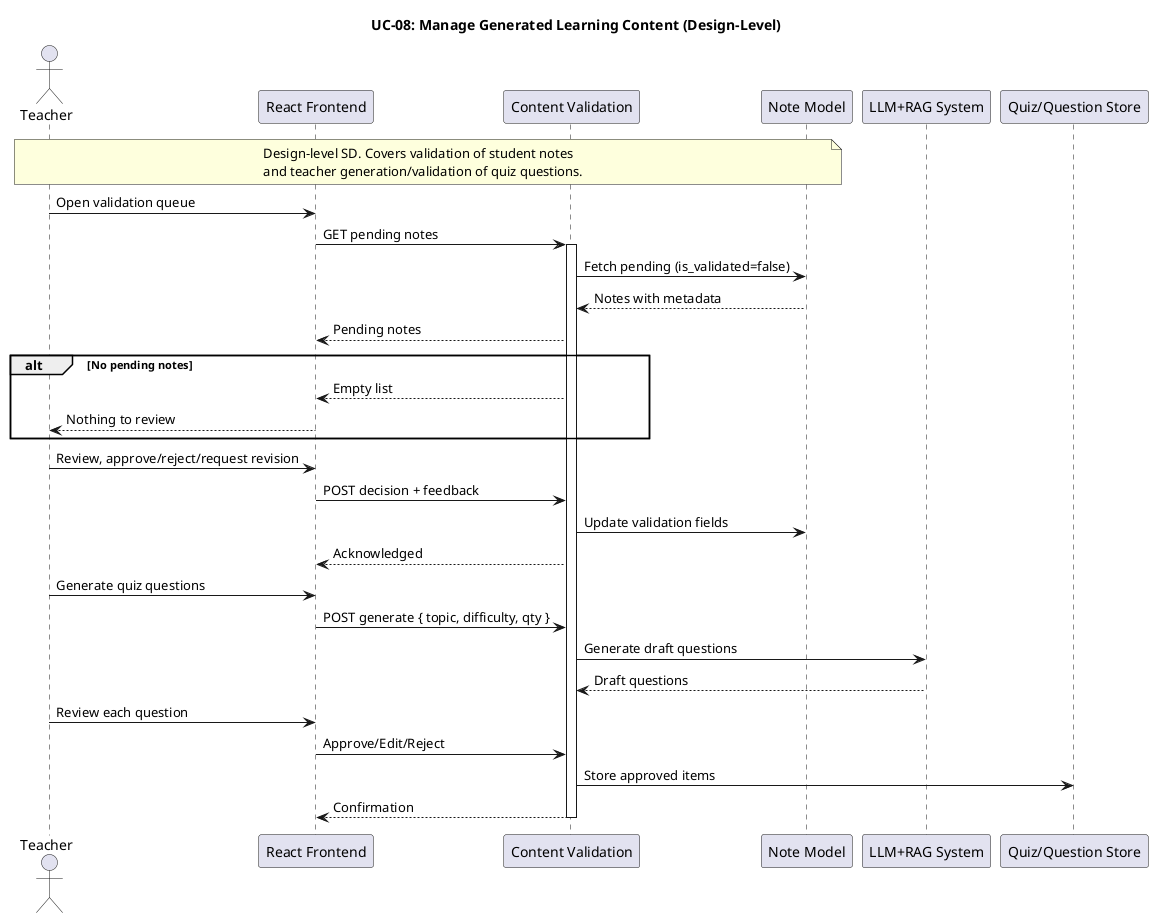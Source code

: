 @startuml
title UC-08: Manage Generated Learning Content (Design-Level)

actor Teacher
participant Frontend as "React Frontend"
participant ContentAPI as "Content Validation"
participant Note as "Note Model"
participant LLM as "LLM+RAG System"
participant QuestionBank as "Quiz/Question Store"

note over Teacher, Note
Design-level SD. Covers validation of student notes
and teacher generation/validation of quiz questions.
end note

'======================
' Validate student-submitted notes
'======================
Teacher -> Frontend : Open validation queue
Frontend -> ContentAPI : GET pending notes
activate ContentAPI
ContentAPI -> Note : Fetch pending (is_validated=false)
Note --> ContentAPI : Notes with metadata
ContentAPI --> Frontend : Pending notes
alt No pending notes
    ContentAPI --> Frontend : Empty list
    Frontend --> Teacher : Nothing to review
end
Teacher -> Frontend : Review, approve/reject/request revision
Frontend -> ContentAPI : POST decision + feedback
ContentAPI -> Note : Update validation fields
ContentAPI --> Frontend : Acknowledged

'======================
' Generate/validate quiz questions
'======================
Teacher -> Frontend : Generate quiz questions
Frontend -> ContentAPI : POST generate { topic, difficulty, qty }
ContentAPI -> LLM : Generate draft questions
LLM --> ContentAPI : Draft questions
Teacher -> Frontend : Review each question
Frontend -> ContentAPI : Approve/Edit/Reject
ContentAPI -> QuestionBank : Store approved items
ContentAPI --> Frontend : Confirmation

deactivate ContentAPI

@enduml


